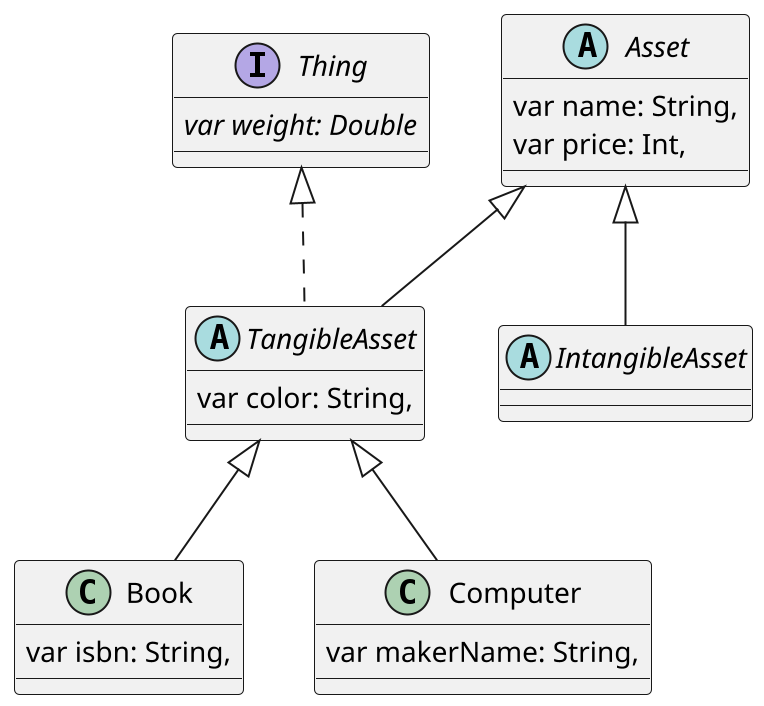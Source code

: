 @startuml
scale 2

interface Thing {
    'getWeight(): Double,
    'setWeight(weight: Double): Unit
    {abstract} var weight: Double
}

abstract class Asset {
    var name: String,
    var price: Int,
}

abstract class IntangibleAsset extends Asset {
}

abstract class TangibleAsset extends Asset implements Thing {
    var color: String,
}

class Book extends TangibleAsset {
    var isbn: String,
}

class Computer extends TangibleAsset {
    var makerName: String,
}


@enduml